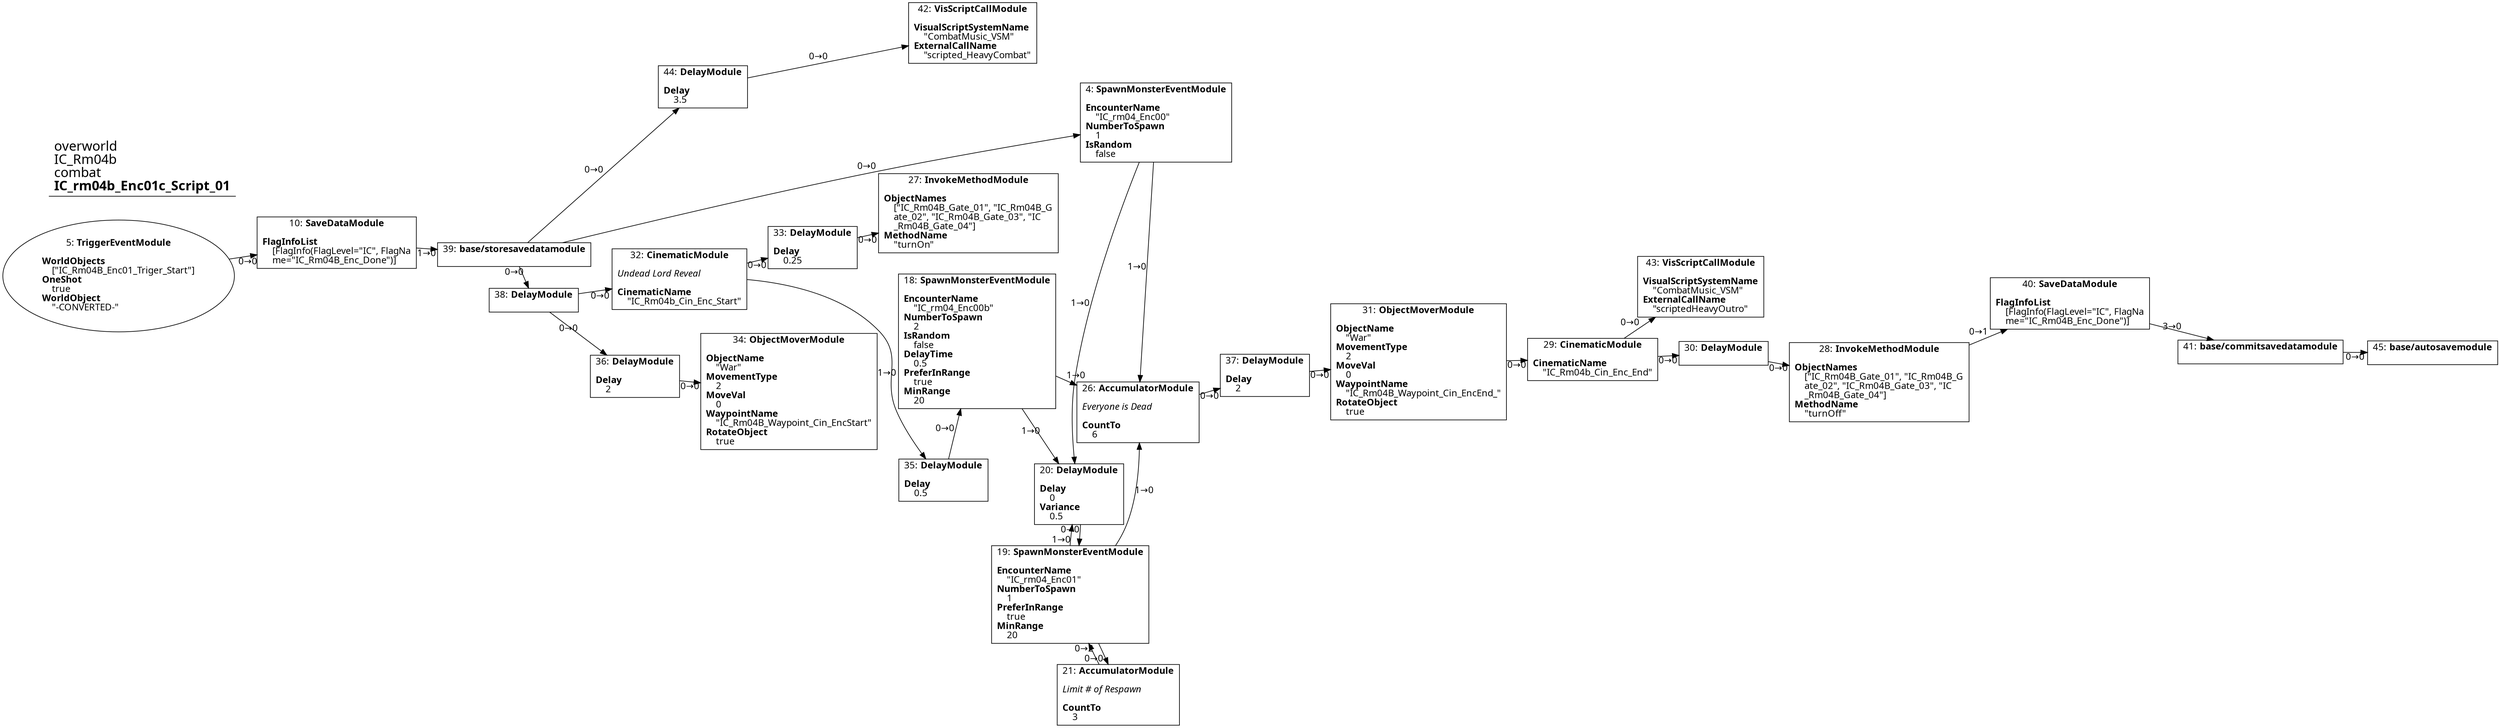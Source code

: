 digraph {
    layout = fdp;
    overlap = prism;
    sep = "+16";
    splines = spline;

    node [ shape = box ];

    graph [ fontname = "Segoe UI" ];
    node [ fontname = "Segoe UI" ];
    edge [ fontname = "Segoe UI" ];

    4 [ label = <4: <b>SpawnMonsterEventModule</b><br/><br/><b>EncounterName</b><br align="left"/>    &quot;IC_rm04_Enc00&quot;<br align="left"/><b>NumberToSpawn</b><br align="left"/>    1<br align="left"/><b>IsRandom</b><br align="left"/>    false<br align="left"/>> ];
    4 [ pos = "0.88000005,-0.36600003!" ];
    4 -> 26 [ label = "1→0" ];
    4 -> 20 [ label = "1→0" ];

    5 [ label = <5: <b>TriggerEventModule</b><br/><br/><b>WorldObjects</b><br align="left"/>    [&quot;IC_Rm04B_Enc01_Triger_Start&quot;]<br align="left"/><b>OneShot</b><br align="left"/>    true<br align="left"/><b>WorldObject</b><br align="left"/>    &quot;-CONVERTED-&quot;<br align="left"/>> ];
    5 [ shape = oval ]
    5 [ pos = "-0.65900004,-0.342!" ];
    5 -> 10 [ label = "0→0" ];

    10 [ label = <10: <b>SaveDataModule</b><br/><br/><b>FlagInfoList</b><br align="left"/>    [FlagInfo(FlagLevel=&quot;IC&quot;, FlagNa<br align="left"/>    me=&quot;IC_Rm04B_Enc_Done&quot;)]<br align="left"/>> ];
    10 [ pos = "-0.38300002,-0.342!" ];
    10 -> 39 [ label = "1→0" ];

    18 [ label = <18: <b>SpawnMonsterEventModule</b><br/><br/><b>EncounterName</b><br align="left"/>    &quot;IC_rm04_Enc00b&quot;<br align="left"/><b>NumberToSpawn</b><br align="left"/>    2<br align="left"/><b>IsRandom</b><br align="left"/>    false<br align="left"/><b>DelayTime</b><br align="left"/>    0.5<br align="left"/><b>PreferInRange</b><br align="left"/>    true<br align="left"/><b>MinRange</b><br align="left"/>    20<br align="left"/>> ];
    18 [ pos = "0.878,-0.67200005!" ];
    18 -> 20 [ label = "1→0" ];
    18 -> 26 [ label = "1→0" ];

    19 [ label = <19: <b>SpawnMonsterEventModule</b><br/><br/><b>EncounterName</b><br align="left"/>    &quot;IC_rm04_Enc01&quot;<br align="left"/><b>NumberToSpawn</b><br align="left"/>    1<br align="left"/><b>PreferInRange</b><br align="left"/>    true<br align="left"/><b>MinRange</b><br align="left"/>    20<br align="left"/>> ];
    19 [ pos = "0.90900004,-1.184!" ];
    19 -> 20 [ label = "1→0" ];
    19 -> 21 [ label = "0→0" ];
    19 -> 26 [ label = "1→0" ];

    20 [ label = <20: <b>DelayModule</b><br/><br/><b>Delay</b><br align="left"/>    0<br align="left"/><b>Variance</b><br align="left"/>    0.5<br align="left"/>> ];
    20 [ pos = "0.947,-0.975!" ];
    20 -> 19 [ label = "0→0" ];

    21 [ label = <21: <b>AccumulatorModule</b><br/><br/><i>Limit # of Respawn<br align="left"/></i><br align="left"/><b>CountTo</b><br align="left"/>    3<br align="left"/>> ];
    21 [ pos = "0.93600005,-1.4990001!" ];
    21 -> 19 [ label = "0→2" ];

    26 [ label = <26: <b>AccumulatorModule</b><br/><br/><i>Everyone is Dead<br align="left"/></i><br align="left"/><b>CountTo</b><br align="left"/>    6<br align="left"/>> ];
    26 [ pos = "1.3470001,-0.69600004!" ];
    26 -> 37 [ label = "0→0" ];

    27 [ label = <27: <b>InvokeMethodModule</b><br/><br/><b>ObjectNames</b><br align="left"/>    [&quot;IC_Rm04B_Gate_01&quot;, &quot;IC_Rm04B_G<br align="left"/>    ate_02&quot;, &quot;IC_Rm04B_Gate_03&quot;, &quot;IC<br align="left"/>    _Rm04B_Gate_04&quot;]<br align="left"/><b>MethodName</b><br align="left"/>    &quot;turnOn&quot;<br align="left"/>> ];
    27 [ pos = "0.666,-0.521!" ];

    28 [ label = <28: <b>InvokeMethodModule</b><br/><br/><b>ObjectNames</b><br align="left"/>    [&quot;IC_Rm04B_Gate_01&quot;, &quot;IC_Rm04B_G<br align="left"/>    ate_02&quot;, &quot;IC_Rm04B_Gate_03&quot;, &quot;IC<br align="left"/>    _Rm04B_Gate_04&quot;]<br align="left"/><b>MethodName</b><br align="left"/>    &quot;turnOff&quot;<br align="left"/>> ];
    28 [ pos = "2.361,-0.69600004!" ];
    28 -> 40 [ label = "0→1" ];

    29 [ label = <29: <b>CinematicModule</b><br/><br/><b>CinematicName</b><br align="left"/>    &quot;IC_Rm04b_Cin_Enc_End&quot;<br align="left"/>> ];
    29 [ pos = "1.983,-0.69600004!" ];
    29 -> 30 [ label = "0→0" ];
    29 -> 43 [ label = "0→0" ];

    30 [ label = <30: <b>DelayModule</b><br/><br/>> ];
    30 [ pos = "2.1850002,-0.69600004!" ];
    30 -> 28 [ label = "0→0" ];

    31 [ label = <31: <b>ObjectMoverModule</b><br/><br/><b>ObjectName</b><br align="left"/>    &quot;War&quot;<br align="left"/><b>MovementType</b><br align="left"/>    2<br align="left"/><b>MoveVal</b><br align="left"/>    0<br align="left"/><b>WaypointName</b><br align="left"/>    &quot;IC_Rm04B_Waypoint_Cin_EncEnd_&quot;<br align="left"/><b>RotateObject</b><br align="left"/>    true<br align="left"/>> ];
    31 [ pos = "1.7910001,-0.69600004!" ];
    31 -> 29 [ label = "0→0" ];

    32 [ label = <32: <b>CinematicModule</b><br/><br/><i>Undead Lord Reveal<br align="left"/></i><br align="left"/><b>CinematicName</b><br align="left"/>    &quot;IC_Rm04b_Cin_Enc_Start&quot;<br align="left"/>> ];
    32 [ pos = "0.279,-0.521!" ];
    32 -> 33 [ label = "0→0" ];
    32 -> 35 [ label = "1→0" ];

    33 [ label = <33: <b>DelayModule</b><br/><br/><b>Delay</b><br align="left"/>    0.25<br align="left"/>> ];
    33 [ pos = "0.503,-0.521!" ];
    33 -> 27 [ label = "0→0" ];

    34 [ label = <34: <b>ObjectMoverModule</b><br/><br/><b>ObjectName</b><br align="left"/>    &quot;War&quot;<br align="left"/><b>MovementType</b><br align="left"/>    2<br align="left"/><b>MoveVal</b><br align="left"/>    0<br align="left"/><b>WaypointName</b><br align="left"/>    &quot;IC_Rm04B_Waypoint_Cin_EncStart&quot;<br align="left"/><b>RotateObject</b><br align="left"/>    true<br align="left"/>> ];
    34 [ pos = "0.441,-0.776!" ];

    35 [ label = <35: <b>DelayModule</b><br/><br/><b>Delay</b><br align="left"/>    0.5<br align="left"/>> ];
    35 [ pos = "0.666,-0.827!" ];
    35 -> 18 [ label = "0→0" ];

    36 [ label = <36: <b>DelayModule</b><br/><br/><b>Delay</b><br align="left"/>    2<br align="left"/>> ];
    36 [ pos = "0.268,-0.776!" ];
    36 -> 34 [ label = "0→0" ];

    37 [ label = <37: <b>DelayModule</b><br/><br/><b>Delay</b><br align="left"/>    2<br align="left"/>> ];
    37 [ pos = "1.603,-0.69600004!" ];
    37 -> 31 [ label = "0→0" ];

    38 [ label = <38: <b>DelayModule</b><br/><br/>> ];
    38 [ pos = "0.09900001,-0.521!" ];
    38 -> 32 [ label = "0→0" ];
    38 -> 36 [ label = "0→0" ];

    39 [ label = <39: <b>base/storesavedatamodule</b><br/><br/>> ];
    39 [ pos = "-0.158,-0.365!" ];
    39 -> 4 [ label = "0→0" ];
    39 -> 38 [ label = "0→0" ];
    39 -> 44 [ label = "0→0" ];

    40 [ label = <40: <b>SaveDataModule</b><br/><br/><b>FlagInfoList</b><br align="left"/>    [FlagInfo(FlagLevel=&quot;IC&quot;, FlagNa<br align="left"/>    me=&quot;IC_Rm04B_Enc_Done&quot;)]<br align="left"/>> ];
    40 [ pos = "2.562,-0.67300004!" ];
    40 -> 41 [ label = "3→0" ];

    41 [ label = <41: <b>base/commitsavedatamodule</b><br/><br/>> ];
    41 [ pos = "2.7840002,-0.71900004!" ];
    41 -> 45 [ label = "0→0" ];

    42 [ label = <42: <b>VisScriptCallModule</b><br/><br/><b>VisualScriptSystemName</b><br align="left"/>    &quot;CombatMusic_VSM&quot;<br align="left"/><b>ExternalCallName</b><br align="left"/>    &quot;scripted_HeavyCombat&quot;<br align="left"/>> ];
    42 [ pos = "0.522,-0.155!" ];

    43 [ label = <43: <b>VisScriptCallModule</b><br/><br/><b>VisualScriptSystemName</b><br align="left"/>    &quot;CombatMusic_VSM&quot;<br align="left"/><b>ExternalCallName</b><br align="left"/>    &quot;scriptedHeavyOutro&quot;<br align="left"/>> ];
    43 [ pos = "2.1920002,-0.595!" ];

    44 [ label = <44: <b>DelayModule</b><br/><br/><b>Delay</b><br align="left"/>    3.5<br align="left"/>> ];
    44 [ pos = "0.245,-0.155!" ];
    44 -> 42 [ label = "0→0" ];

    45 [ label = <45: <b>base/autosavemodule</b><br/><br/>> ];
    45 [ pos = "3.035,-0.71900004!" ];

    title [ pos = "-0.66,-0.15400001!" ];
    title [ shape = underline ];
    title [ label = <<font point-size="20">overworld<br align="left"/>IC_Rm04b<br align="left"/>combat<br align="left"/><b>IC_rm04b_Enc01c_Script_01</b><br align="left"/></font>> ];
}
